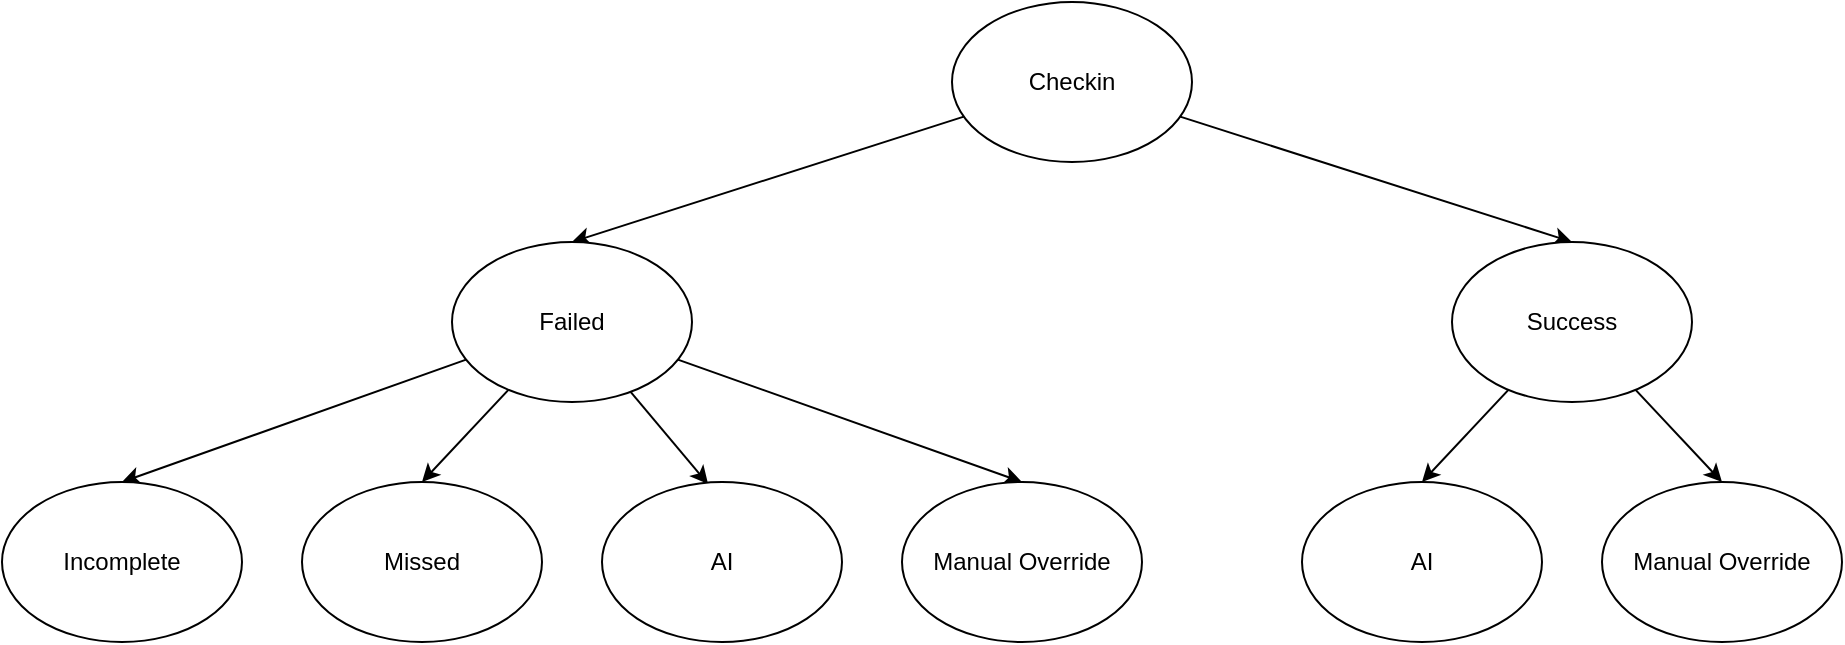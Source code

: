 <mxfile version="17.4.2" type="device"><diagram id="6dUVQz9sthOn62kz3U2q" name="Checkin Status Hierarchy"><mxGraphModel dx="1422" dy="857" grid="1" gridSize="10" guides="1" tooltips="1" connect="1" arrows="1" fold="1" page="1" pageScale="1" pageWidth="850" pageHeight="1100" math="0" shadow="0"><root><mxCell id="0"/><mxCell id="1" parent="0"/><mxCell id="Xb8E66KhIEv2iT0mf7Ez-10" style="rounded=0;orthogonalLoop=1;jettySize=auto;html=1;entryX=0.5;entryY=0;entryDx=0;entryDy=0;" edge="1" parent="1" source="Xb8E66KhIEv2iT0mf7Ez-1" target="Xb8E66KhIEv2iT0mf7Ez-2"><mxGeometry relative="1" as="geometry"/></mxCell><mxCell id="Xb8E66KhIEv2iT0mf7Ez-11" style="rounded=0;orthogonalLoop=1;jettySize=auto;html=1;entryX=0.5;entryY=0;entryDx=0;entryDy=0;" edge="1" parent="1" source="Xb8E66KhIEv2iT0mf7Ez-1" target="Xb8E66KhIEv2iT0mf7Ez-3"><mxGeometry relative="1" as="geometry"/></mxCell><mxCell id="Xb8E66KhIEv2iT0mf7Ez-1" value="Checkin" style="ellipse;whiteSpace=wrap;html=1;" vertex="1" parent="1"><mxGeometry x="480" y="80" width="120" height="80" as="geometry"/></mxCell><mxCell id="Xb8E66KhIEv2iT0mf7Ez-12" style="rounded=0;orthogonalLoop=1;jettySize=auto;html=1;entryX=0.5;entryY=0;entryDx=0;entryDy=0;" edge="1" parent="1" source="Xb8E66KhIEv2iT0mf7Ez-2" target="Xb8E66KhIEv2iT0mf7Ez-4"><mxGeometry relative="1" as="geometry"/></mxCell><mxCell id="Xb8E66KhIEv2iT0mf7Ez-13" style="rounded=0;orthogonalLoop=1;jettySize=auto;html=1;entryX=0.5;entryY=0;entryDx=0;entryDy=0;" edge="1" parent="1" source="Xb8E66KhIEv2iT0mf7Ez-2" target="Xb8E66KhIEv2iT0mf7Ez-5"><mxGeometry relative="1" as="geometry"/></mxCell><mxCell id="Xb8E66KhIEv2iT0mf7Ez-14" style="rounded=0;orthogonalLoop=1;jettySize=auto;html=1;entryX=0.442;entryY=0.013;entryDx=0;entryDy=0;entryPerimeter=0;" edge="1" parent="1" source="Xb8E66KhIEv2iT0mf7Ez-2" target="Xb8E66KhIEv2iT0mf7Ez-6"><mxGeometry relative="1" as="geometry"/></mxCell><mxCell id="Xb8E66KhIEv2iT0mf7Ez-15" style="rounded=0;orthogonalLoop=1;jettySize=auto;html=1;entryX=0.5;entryY=0;entryDx=0;entryDy=0;" edge="1" parent="1" source="Xb8E66KhIEv2iT0mf7Ez-2" target="Xb8E66KhIEv2iT0mf7Ez-7"><mxGeometry relative="1" as="geometry"/></mxCell><mxCell id="Xb8E66KhIEv2iT0mf7Ez-2" value="Failed" style="ellipse;whiteSpace=wrap;html=1;" vertex="1" parent="1"><mxGeometry x="230" y="200" width="120" height="80" as="geometry"/></mxCell><mxCell id="Xb8E66KhIEv2iT0mf7Ez-16" style="rounded=0;orthogonalLoop=1;jettySize=auto;html=1;entryX=0.5;entryY=0;entryDx=0;entryDy=0;" edge="1" parent="1" source="Xb8E66KhIEv2iT0mf7Ez-3" target="Xb8E66KhIEv2iT0mf7Ez-8"><mxGeometry relative="1" as="geometry"/></mxCell><mxCell id="Xb8E66KhIEv2iT0mf7Ez-17" style="rounded=0;orthogonalLoop=1;jettySize=auto;html=1;entryX=0.5;entryY=0;entryDx=0;entryDy=0;" edge="1" parent="1" source="Xb8E66KhIEv2iT0mf7Ez-3" target="Xb8E66KhIEv2iT0mf7Ez-9"><mxGeometry relative="1" as="geometry"/></mxCell><mxCell id="Xb8E66KhIEv2iT0mf7Ez-3" value="Success" style="ellipse;whiteSpace=wrap;html=1;" vertex="1" parent="1"><mxGeometry x="730" y="200" width="120" height="80" as="geometry"/></mxCell><mxCell id="Xb8E66KhIEv2iT0mf7Ez-4" value="Incomplete" style="ellipse;whiteSpace=wrap;html=1;" vertex="1" parent="1"><mxGeometry x="5" y="320" width="120" height="80" as="geometry"/></mxCell><mxCell id="Xb8E66KhIEv2iT0mf7Ez-5" value="Missed" style="ellipse;whiteSpace=wrap;html=1;" vertex="1" parent="1"><mxGeometry x="155" y="320" width="120" height="80" as="geometry"/></mxCell><mxCell id="Xb8E66KhIEv2iT0mf7Ez-6" value="AI" style="ellipse;whiteSpace=wrap;html=1;" vertex="1" parent="1"><mxGeometry x="305" y="320" width="120" height="80" as="geometry"/></mxCell><mxCell id="Xb8E66KhIEv2iT0mf7Ez-7" value="Manual Override" style="ellipse;whiteSpace=wrap;html=1;" vertex="1" parent="1"><mxGeometry x="455" y="320" width="120" height="80" as="geometry"/></mxCell><mxCell id="Xb8E66KhIEv2iT0mf7Ez-8" value="AI" style="ellipse;whiteSpace=wrap;html=1;" vertex="1" parent="1"><mxGeometry x="655" y="320" width="120" height="80" as="geometry"/></mxCell><mxCell id="Xb8E66KhIEv2iT0mf7Ez-9" value="Manual Override" style="ellipse;whiteSpace=wrap;html=1;" vertex="1" parent="1"><mxGeometry x="805" y="320" width="120" height="80" as="geometry"/></mxCell></root></mxGraphModel></diagram></mxfile>